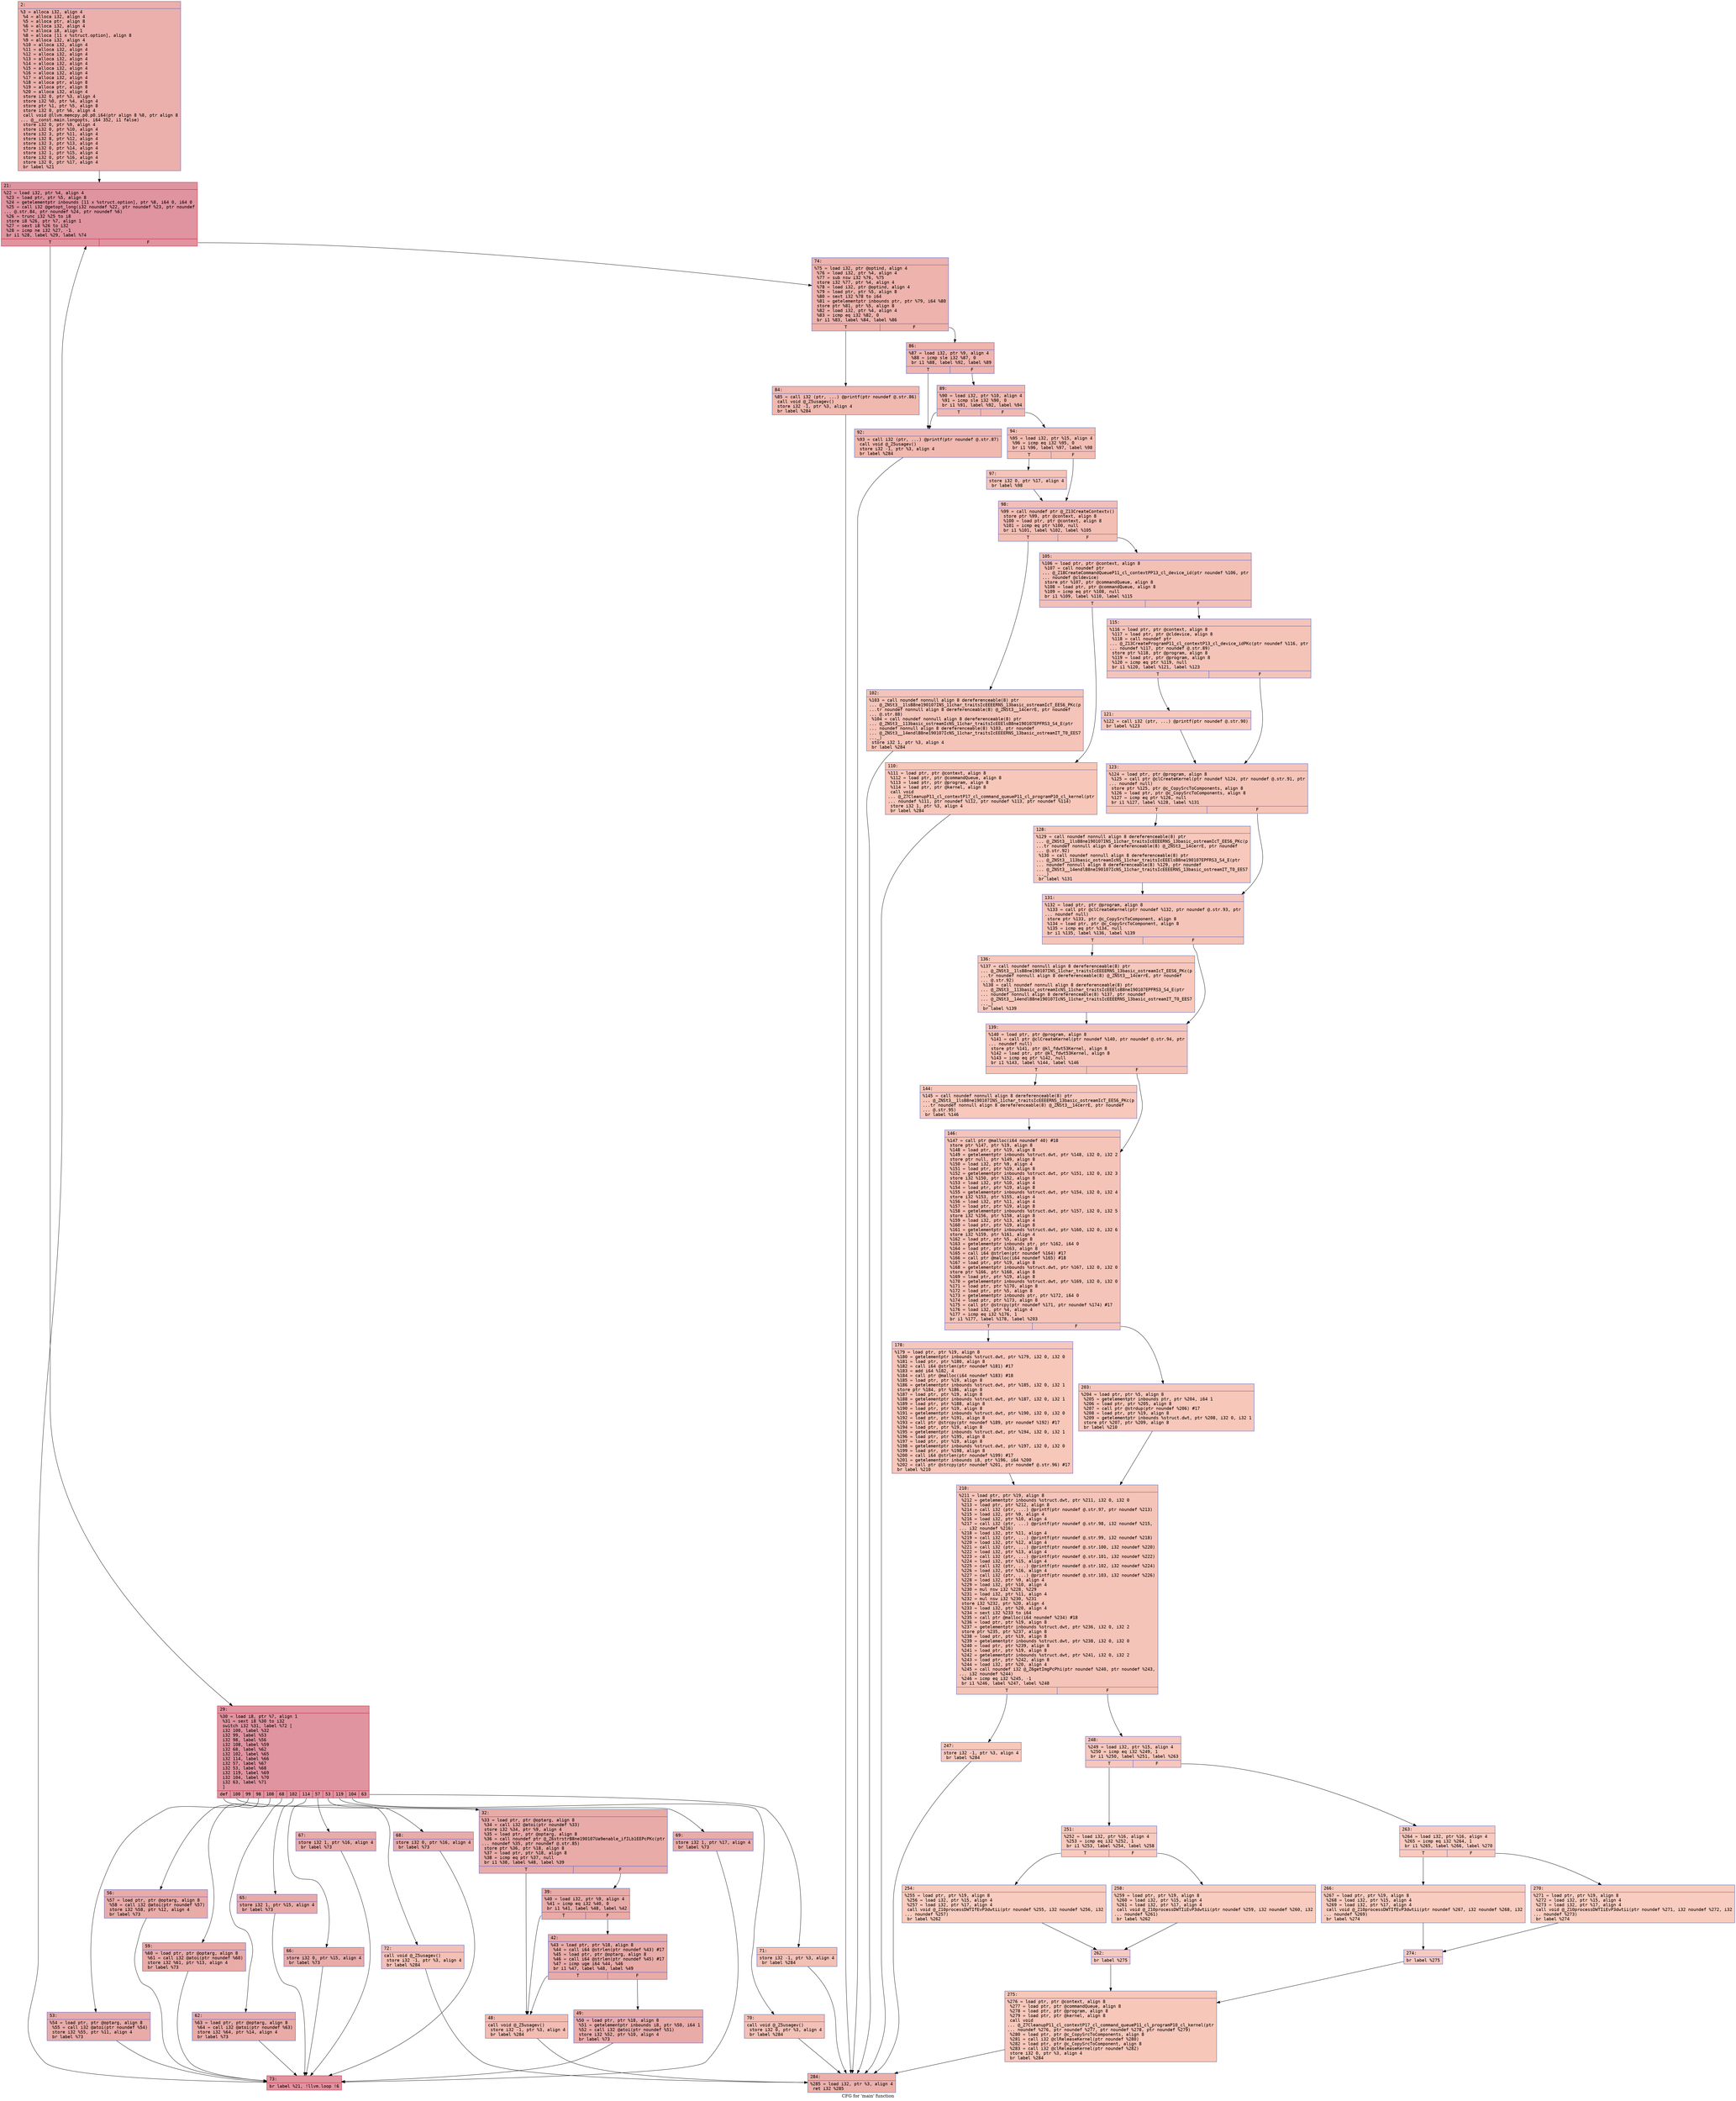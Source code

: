 digraph "CFG for 'main' function" {
	label="CFG for 'main' function";

	Node0x600000631900 [shape=record,color="#3d50c3ff", style=filled, fillcolor="#d24b4070" fontname="Courier",label="{2:\l|  %3 = alloca i32, align 4\l  %4 = alloca i32, align 4\l  %5 = alloca ptr, align 8\l  %6 = alloca i32, align 4\l  %7 = alloca i8, align 1\l  %8 = alloca [11 x %struct.option], align 8\l  %9 = alloca i32, align 4\l  %10 = alloca i32, align 4\l  %11 = alloca i32, align 4\l  %12 = alloca i32, align 4\l  %13 = alloca i32, align 4\l  %14 = alloca i32, align 4\l  %15 = alloca i32, align 4\l  %16 = alloca i32, align 4\l  %17 = alloca i32, align 4\l  %18 = alloca ptr, align 8\l  %19 = alloca ptr, align 8\l  %20 = alloca i32, align 4\l  store i32 0, ptr %3, align 4\l  store i32 %0, ptr %4, align 4\l  store ptr %1, ptr %5, align 8\l  store i32 0, ptr %6, align 4\l  call void @llvm.memcpy.p0.p0.i64(ptr align 8 %8, ptr align 8\l... @__const.main.longopts, i64 352, i1 false)\l  store i32 0, ptr %9, align 4\l  store i32 0, ptr %10, align 4\l  store i32 3, ptr %11, align 4\l  store i32 8, ptr %12, align 4\l  store i32 3, ptr %13, align 4\l  store i32 0, ptr %14, align 4\l  store i32 1, ptr %15, align 4\l  store i32 0, ptr %16, align 4\l  store i32 0, ptr %17, align 4\l  br label %21\l}"];
	Node0x600000631900 -> Node0x600000631a40[tooltip="2 -> 21\nProbability 100.00%" ];
	Node0x600000631a40 [shape=record,color="#b70d28ff", style=filled, fillcolor="#b70d2870" fontname="Courier",label="{21:\l|  %22 = load i32, ptr %4, align 4\l  %23 = load ptr, ptr %5, align 8\l  %24 = getelementptr inbounds [11 x %struct.option], ptr %8, i64 0, i64 0\l  %25 = call i32 @getopt_long(i32 noundef %22, ptr noundef %23, ptr noundef\l... @.str.84, ptr noundef %24, ptr noundef %6)\l  %26 = trunc i32 %25 to i8\l  store i8 %26, ptr %7, align 1\l  %27 = sext i8 %26 to i32\l  %28 = icmp ne i32 %27, -1\l  br i1 %28, label %29, label %74\l|{<s0>T|<s1>F}}"];
	Node0x600000631a40:s0 -> Node0x600000631a90[tooltip="21 -> 29\nProbability 96.88%" ];
	Node0x600000631a40:s1 -> Node0x600000632080[tooltip="21 -> 74\nProbability 3.12%" ];
	Node0x600000631a90 [shape=record,color="#b70d28ff", style=filled, fillcolor="#b70d2870" fontname="Courier",label="{29:\l|  %30 = load i8, ptr %7, align 1\l  %31 = sext i8 %30 to i32\l  switch i32 %31, label %72 [\l    i32 100, label %32\l    i32 99, label %53\l    i32 98, label %56\l    i32 108, label %59\l    i32 68, label %62\l    i32 102, label %65\l    i32 114, label %66\l    i32 57, label %67\l    i32 53, label %68\l    i32 119, label %69\l    i32 104, label %70\l    i32 63, label %71\l  ]\l|{<s0>def|<s1>100|<s2>99|<s3>98|<s4>108|<s5>68|<s6>102|<s7>114|<s8>57|<s9>53|<s10>119|<s11>104|<s12>63}}"];
	Node0x600000631a90:s0 -> Node0x600000631fe0[tooltip="29 -> 72\nProbability 0.32%" ];
	Node0x600000631a90:s1 -> Node0x600000631ae0[tooltip="29 -> 32\nProbability 9.90%" ];
	Node0x600000631a90:s2 -> Node0x600000631c70[tooltip="29 -> 53\nProbability 9.90%" ];
	Node0x600000631a90:s3 -> Node0x600000631cc0[tooltip="29 -> 56\nProbability 9.90%" ];
	Node0x600000631a90:s4 -> Node0x600000631d10[tooltip="29 -> 59\nProbability 9.90%" ];
	Node0x600000631a90:s5 -> Node0x600000631d60[tooltip="29 -> 62\nProbability 9.90%" ];
	Node0x600000631a90:s6 -> Node0x600000631db0[tooltip="29 -> 65\nProbability 9.90%" ];
	Node0x600000631a90:s7 -> Node0x600000631e00[tooltip="29 -> 66\nProbability 9.90%" ];
	Node0x600000631a90:s8 -> Node0x600000631e50[tooltip="29 -> 67\nProbability 9.90%" ];
	Node0x600000631a90:s9 -> Node0x600000631ea0[tooltip="29 -> 68\nProbability 9.90%" ];
	Node0x600000631a90:s10 -> Node0x600000631ef0[tooltip="29 -> 69\nProbability 9.90%" ];
	Node0x600000631a90:s11 -> Node0x600000631f40[tooltip="29 -> 70\nProbability 0.32%" ];
	Node0x600000631a90:s12 -> Node0x600000631f90[tooltip="29 -> 71\nProbability 0.32%" ];
	Node0x600000631ae0 [shape=record,color="#3d50c3ff", style=filled, fillcolor="#cc403a70" fontname="Courier",label="{32:\l|  %33 = load ptr, ptr @optarg, align 8\l  %34 = call i32 @atoi(ptr noundef %33)\l  store i32 %34, ptr %9, align 4\l  %35 = load ptr, ptr @optarg, align 8\l  %36 = call noundef ptr @_Z6strstrB8ne190107Ua9enable_ifILb1EEPcPKc(ptr\l... noundef %35, ptr noundef @.str.85)\l  store ptr %36, ptr %18, align 8\l  %37 = load ptr, ptr %18, align 8\l  %38 = icmp eq ptr %37, null\l  br i1 %38, label %48, label %39\l|{<s0>T|<s1>F}}"];
	Node0x600000631ae0:s0 -> Node0x600000631bd0[tooltip="32 -> 48\nProbability 3.12%" ];
	Node0x600000631ae0:s1 -> Node0x600000631b30[tooltip="32 -> 39\nProbability 96.88%" ];
	Node0x600000631b30 [shape=record,color="#3d50c3ff", style=filled, fillcolor="#cc403a70" fontname="Courier",label="{39:\l|  %40 = load i32, ptr %9, align 4\l  %41 = icmp eq i32 %40, 0\l  br i1 %41, label %48, label %42\l|{<s0>T|<s1>F}}"];
	Node0x600000631b30:s0 -> Node0x600000631bd0[tooltip="39 -> 48\nProbability 3.12%" ];
	Node0x600000631b30:s1 -> Node0x600000631b80[tooltip="39 -> 42\nProbability 96.88%" ];
	Node0x600000631b80 [shape=record,color="#3d50c3ff", style=filled, fillcolor="#cc403a70" fontname="Courier",label="{42:\l|  %43 = load ptr, ptr %18, align 8\l  %44 = call i64 @strlen(ptr noundef %43) #17\l  %45 = load ptr, ptr @optarg, align 8\l  %46 = call i64 @strlen(ptr noundef %45) #17\l  %47 = icmp uge i64 %44, %46\l  br i1 %47, label %48, label %49\l|{<s0>T|<s1>F}}"];
	Node0x600000631b80:s0 -> Node0x600000631bd0[tooltip="42 -> 48\nProbability 3.12%" ];
	Node0x600000631b80:s1 -> Node0x600000631c20[tooltip="42 -> 49\nProbability 96.88%" ];
	Node0x600000631bd0 [shape=record,color="#3d50c3ff", style=filled, fillcolor="#e1675170" fontname="Courier",label="{48:\l|  call void @_Z5usagev()\l  store i32 -1, ptr %3, align 4\l  br label %284\l}"];
	Node0x600000631bd0 -> Node0x600000632b20[tooltip="48 -> 284\nProbability 100.00%" ];
	Node0x600000631c20 [shape=record,color="#3d50c3ff", style=filled, fillcolor="#cc403a70" fontname="Courier",label="{49:\l|  %50 = load ptr, ptr %18, align 8\l  %51 = getelementptr inbounds i8, ptr %50, i64 1\l  %52 = call i32 @atoi(ptr noundef %51)\l  store i32 %52, ptr %10, align 4\l  br label %73\l}"];
	Node0x600000631c20 -> Node0x600000632030[tooltip="49 -> 73\nProbability 100.00%" ];
	Node0x600000631c70 [shape=record,color="#3d50c3ff", style=filled, fillcolor="#cc403a70" fontname="Courier",label="{53:\l|  %54 = load ptr, ptr @optarg, align 8\l  %55 = call i32 @atoi(ptr noundef %54)\l  store i32 %55, ptr %11, align 4\l  br label %73\l}"];
	Node0x600000631c70 -> Node0x600000632030[tooltip="53 -> 73\nProbability 100.00%" ];
	Node0x600000631cc0 [shape=record,color="#3d50c3ff", style=filled, fillcolor="#cc403a70" fontname="Courier",label="{56:\l|  %57 = load ptr, ptr @optarg, align 8\l  %58 = call i32 @atoi(ptr noundef %57)\l  store i32 %58, ptr %12, align 4\l  br label %73\l}"];
	Node0x600000631cc0 -> Node0x600000632030[tooltip="56 -> 73\nProbability 100.00%" ];
	Node0x600000631d10 [shape=record,color="#3d50c3ff", style=filled, fillcolor="#cc403a70" fontname="Courier",label="{59:\l|  %60 = load ptr, ptr @optarg, align 8\l  %61 = call i32 @atoi(ptr noundef %60)\l  store i32 %61, ptr %13, align 4\l  br label %73\l}"];
	Node0x600000631d10 -> Node0x600000632030[tooltip="59 -> 73\nProbability 100.00%" ];
	Node0x600000631d60 [shape=record,color="#3d50c3ff", style=filled, fillcolor="#cc403a70" fontname="Courier",label="{62:\l|  %63 = load ptr, ptr @optarg, align 8\l  %64 = call i32 @atoi(ptr noundef %63)\l  store i32 %64, ptr %14, align 4\l  br label %73\l}"];
	Node0x600000631d60 -> Node0x600000632030[tooltip="62 -> 73\nProbability 100.00%" ];
	Node0x600000631db0 [shape=record,color="#3d50c3ff", style=filled, fillcolor="#cc403a70" fontname="Courier",label="{65:\l|  store i32 1, ptr %15, align 4\l  br label %73\l}"];
	Node0x600000631db0 -> Node0x600000632030[tooltip="65 -> 73\nProbability 100.00%" ];
	Node0x600000631e00 [shape=record,color="#3d50c3ff", style=filled, fillcolor="#cc403a70" fontname="Courier",label="{66:\l|  store i32 0, ptr %15, align 4\l  br label %73\l}"];
	Node0x600000631e00 -> Node0x600000632030[tooltip="66 -> 73\nProbability 100.00%" ];
	Node0x600000631e50 [shape=record,color="#3d50c3ff", style=filled, fillcolor="#cc403a70" fontname="Courier",label="{67:\l|  store i32 1, ptr %16, align 4\l  br label %73\l}"];
	Node0x600000631e50 -> Node0x600000632030[tooltip="67 -> 73\nProbability 100.00%" ];
	Node0x600000631ea0 [shape=record,color="#3d50c3ff", style=filled, fillcolor="#cc403a70" fontname="Courier",label="{68:\l|  store i32 0, ptr %16, align 4\l  br label %73\l}"];
	Node0x600000631ea0 -> Node0x600000632030[tooltip="68 -> 73\nProbability 100.00%" ];
	Node0x600000631ef0 [shape=record,color="#3d50c3ff", style=filled, fillcolor="#cc403a70" fontname="Courier",label="{69:\l|  store i32 1, ptr %17, align 4\l  br label %73\l}"];
	Node0x600000631ef0 -> Node0x600000632030[tooltip="69 -> 73\nProbability 100.00%" ];
	Node0x600000631f40 [shape=record,color="#3d50c3ff", style=filled, fillcolor="#e5705870" fontname="Courier",label="{70:\l|  call void @_Z5usagev()\l  store i32 0, ptr %3, align 4\l  br label %284\l}"];
	Node0x600000631f40 -> Node0x600000632b20[tooltip="70 -> 284\nProbability 100.00%" ];
	Node0x600000631f90 [shape=record,color="#3d50c3ff", style=filled, fillcolor="#e5705870" fontname="Courier",label="{71:\l|  store i32 -1, ptr %3, align 4\l  br label %284\l}"];
	Node0x600000631f90 -> Node0x600000632b20[tooltip="71 -> 284\nProbability 100.00%" ];
	Node0x600000631fe0 [shape=record,color="#3d50c3ff", style=filled, fillcolor="#e5705870" fontname="Courier",label="{72:\l|  call void @_Z5usagev()\l  store i32 -1, ptr %3, align 4\l  br label %284\l}"];
	Node0x600000631fe0 -> Node0x600000632b20[tooltip="72 -> 284\nProbability 100.00%" ];
	Node0x600000632030 [shape=record,color="#b70d28ff", style=filled, fillcolor="#b70d2870" fontname="Courier",label="{73:\l|  br label %21, !llvm.loop !6\l}"];
	Node0x600000632030 -> Node0x600000631a40[tooltip="73 -> 21\nProbability 100.00%" ];
	Node0x600000632080 [shape=record,color="#3d50c3ff", style=filled, fillcolor="#d6524470" fontname="Courier",label="{74:\l|  %75 = load i32, ptr @optind, align 4\l  %76 = load i32, ptr %4, align 4\l  %77 = sub nsw i32 %76, %75\l  store i32 %77, ptr %4, align 4\l  %78 = load i32, ptr @optind, align 4\l  %79 = load ptr, ptr %5, align 8\l  %80 = sext i32 %78 to i64\l  %81 = getelementptr inbounds ptr, ptr %79, i64 %80\l  store ptr %81, ptr %5, align 8\l  %82 = load i32, ptr %4, align 4\l  %83 = icmp eq i32 %82, 0\l  br i1 %83, label %84, label %86\l|{<s0>T|<s1>F}}"];
	Node0x600000632080:s0 -> Node0x6000006320d0[tooltip="74 -> 84\nProbability 37.50%" ];
	Node0x600000632080:s1 -> Node0x600000632120[tooltip="74 -> 86\nProbability 62.50%" ];
	Node0x6000006320d0 [shape=record,color="#3d50c3ff", style=filled, fillcolor="#de614d70" fontname="Courier",label="{84:\l|  %85 = call i32 (ptr, ...) @printf(ptr noundef @.str.86)\l  call void @_Z5usagev()\l  store i32 -1, ptr %3, align 4\l  br label %284\l}"];
	Node0x6000006320d0 -> Node0x600000632b20[tooltip="84 -> 284\nProbability 100.00%" ];
	Node0x600000632120 [shape=record,color="#3d50c3ff", style=filled, fillcolor="#d8564670" fontname="Courier",label="{86:\l|  %87 = load i32, ptr %9, align 4\l  %88 = icmp sle i32 %87, 0\l  br i1 %88, label %92, label %89\l|{<s0>T|<s1>F}}"];
	Node0x600000632120:s0 -> Node0x6000006321c0[tooltip="86 -> 92\nProbability 50.00%" ];
	Node0x600000632120:s1 -> Node0x600000632170[tooltip="86 -> 89\nProbability 50.00%" ];
	Node0x600000632170 [shape=record,color="#3d50c3ff", style=filled, fillcolor="#de614d70" fontname="Courier",label="{89:\l|  %90 = load i32, ptr %10, align 4\l  %91 = icmp sle i32 %90, 0\l  br i1 %91, label %92, label %94\l|{<s0>T|<s1>F}}"];
	Node0x600000632170:s0 -> Node0x6000006321c0[tooltip="89 -> 92\nProbability 50.00%" ];
	Node0x600000632170:s1 -> Node0x600000632210[tooltip="89 -> 94\nProbability 50.00%" ];
	Node0x6000006321c0 [shape=record,color="#3d50c3ff", style=filled, fillcolor="#dc5d4a70" fontname="Courier",label="{92:\l|  %93 = call i32 (ptr, ...) @printf(ptr noundef @.str.87)\l  call void @_Z5usagev()\l  store i32 -1, ptr %3, align 4\l  br label %284\l}"];
	Node0x6000006321c0 -> Node0x600000632b20[tooltip="92 -> 284\nProbability 100.00%" ];
	Node0x600000632210 [shape=record,color="#3d50c3ff", style=filled, fillcolor="#e36c5570" fontname="Courier",label="{94:\l|  %95 = load i32, ptr %15, align 4\l  %96 = icmp eq i32 %95, 0\l  br i1 %96, label %97, label %98\l|{<s0>T|<s1>F}}"];
	Node0x600000632210:s0 -> Node0x600000632260[tooltip="94 -> 97\nProbability 37.50%" ];
	Node0x600000632210:s1 -> Node0x6000006322b0[tooltip="94 -> 98\nProbability 62.50%" ];
	Node0x600000632260 [shape=record,color="#3d50c3ff", style=filled, fillcolor="#e97a5f70" fontname="Courier",label="{97:\l|  store i32 0, ptr %17, align 4\l  br label %98\l}"];
	Node0x600000632260 -> Node0x6000006322b0[tooltip="97 -> 98\nProbability 100.00%" ];
	Node0x6000006322b0 [shape=record,color="#3d50c3ff", style=filled, fillcolor="#e36c5570" fontname="Courier",label="{98:\l|  %99 = call noundef ptr @_Z13CreateContextv()\l  store ptr %99, ptr @context, align 8\l  %100 = load ptr, ptr @context, align 8\l  %101 = icmp eq ptr %100, null\l  br i1 %101, label %102, label %105\l|{<s0>T|<s1>F}}"];
	Node0x6000006322b0:s0 -> Node0x600000632300[tooltip="98 -> 102\nProbability 37.50%" ];
	Node0x6000006322b0:s1 -> Node0x600000632350[tooltip="98 -> 105\nProbability 62.50%" ];
	Node0x600000632300 [shape=record,color="#3d50c3ff", style=filled, fillcolor="#e97a5f70" fontname="Courier",label="{102:\l|  %103 = call noundef nonnull align 8 dereferenceable(8) ptr\l... @_ZNSt3__1lsB8ne190107INS_11char_traitsIcEEEERNS_13basic_ostreamIcT_EES6_PKc(p\l...tr noundef nonnull align 8 dereferenceable(8) @_ZNSt3__14cerrE, ptr noundef\l... @.str.88)\l  %104 = call noundef nonnull align 8 dereferenceable(8) ptr\l... @_ZNSt3__113basic_ostreamIcNS_11char_traitsIcEEElsB8ne190107EPFRS3_S4_E(ptr\l... noundef nonnull align 8 dereferenceable(8) %103, ptr noundef\l... @_ZNSt3__14endlB8ne190107IcNS_11char_traitsIcEEEERNS_13basic_ostreamIT_T0_EES7\l..._)\l  store i32 1, ptr %3, align 4\l  br label %284\l}"];
	Node0x600000632300 -> Node0x600000632b20[tooltip="102 -> 284\nProbability 100.00%" ];
	Node0x600000632350 [shape=record,color="#3d50c3ff", style=filled, fillcolor="#e5705870" fontname="Courier",label="{105:\l|  %106 = load ptr, ptr @context, align 8\l  %107 = call noundef ptr\l... @_Z18CreateCommandQueueP11_cl_contextPP13_cl_device_id(ptr noundef %106, ptr\l... noundef @cldevice)\l  store ptr %107, ptr @commandQueue, align 8\l  %108 = load ptr, ptr @commandQueue, align 8\l  %109 = icmp eq ptr %108, null\l  br i1 %109, label %110, label %115\l|{<s0>T|<s1>F}}"];
	Node0x600000632350:s0 -> Node0x6000006323a0[tooltip="105 -> 110\nProbability 37.50%" ];
	Node0x600000632350:s1 -> Node0x6000006323f0[tooltip="105 -> 115\nProbability 62.50%" ];
	Node0x6000006323a0 [shape=record,color="#3d50c3ff", style=filled, fillcolor="#ec7f6370" fontname="Courier",label="{110:\l|  %111 = load ptr, ptr @context, align 8\l  %112 = load ptr, ptr @commandQueue, align 8\l  %113 = load ptr, ptr @program, align 8\l  %114 = load ptr, ptr @kernel, align 8\l  call void\l... @_Z7CleanupP11_cl_contextP17_cl_command_queueP11_cl_programP10_cl_kernel(ptr\l... noundef %111, ptr noundef %112, ptr noundef %113, ptr noundef %114)\l  store i32 1, ptr %3, align 4\l  br label %284\l}"];
	Node0x6000006323a0 -> Node0x600000632b20[tooltip="110 -> 284\nProbability 100.00%" ];
	Node0x6000006323f0 [shape=record,color="#3d50c3ff", style=filled, fillcolor="#e97a5f70" fontname="Courier",label="{115:\l|  %116 = load ptr, ptr @context, align 8\l  %117 = load ptr, ptr @cldevice, align 8\l  %118 = call noundef ptr\l... @_Z13CreateProgramP11_cl_contextP13_cl_device_idPKc(ptr noundef %116, ptr\l... noundef %117, ptr noundef @.str.89)\l  store ptr %118, ptr @program, align 8\l  %119 = load ptr, ptr @program, align 8\l  %120 = icmp eq ptr %119, null\l  br i1 %120, label %121, label %123\l|{<s0>T|<s1>F}}"];
	Node0x6000006323f0:s0 -> Node0x600000632440[tooltip="115 -> 121\nProbability 37.50%" ];
	Node0x6000006323f0:s1 -> Node0x600000632490[tooltip="115 -> 123\nProbability 62.50%" ];
	Node0x600000632440 [shape=record,color="#3d50c3ff", style=filled, fillcolor="#ed836670" fontname="Courier",label="{121:\l|  %122 = call i32 (ptr, ...) @printf(ptr noundef @.str.90)\l  br label %123\l}"];
	Node0x600000632440 -> Node0x600000632490[tooltip="121 -> 123\nProbability 100.00%" ];
	Node0x600000632490 [shape=record,color="#3d50c3ff", style=filled, fillcolor="#e97a5f70" fontname="Courier",label="{123:\l|  %124 = load ptr, ptr @program, align 8\l  %125 = call ptr @clCreateKernel(ptr noundef %124, ptr noundef @.str.91, ptr\l... noundef null)\l  store ptr %125, ptr @c_CopySrcToComponents, align 8\l  %126 = load ptr, ptr @c_CopySrcToComponents, align 8\l  %127 = icmp eq ptr %126, null\l  br i1 %127, label %128, label %131\l|{<s0>T|<s1>F}}"];
	Node0x600000632490:s0 -> Node0x6000006324e0[tooltip="123 -> 128\nProbability 37.50%" ];
	Node0x600000632490:s1 -> Node0x600000632530[tooltip="123 -> 131\nProbability 62.50%" ];
	Node0x6000006324e0 [shape=record,color="#3d50c3ff", style=filled, fillcolor="#ed836670" fontname="Courier",label="{128:\l|  %129 = call noundef nonnull align 8 dereferenceable(8) ptr\l... @_ZNSt3__1lsB8ne190107INS_11char_traitsIcEEEERNS_13basic_ostreamIcT_EES6_PKc(p\l...tr noundef nonnull align 8 dereferenceable(8) @_ZNSt3__14cerrE, ptr noundef\l... @.str.92)\l  %130 = call noundef nonnull align 8 dereferenceable(8) ptr\l... @_ZNSt3__113basic_ostreamIcNS_11char_traitsIcEEElsB8ne190107EPFRS3_S4_E(ptr\l... noundef nonnull align 8 dereferenceable(8) %129, ptr noundef\l... @_ZNSt3__14endlB8ne190107IcNS_11char_traitsIcEEEERNS_13basic_ostreamIT_T0_EES7\l..._)\l  br label %131\l}"];
	Node0x6000006324e0 -> Node0x600000632530[tooltip="128 -> 131\nProbability 100.00%" ];
	Node0x600000632530 [shape=record,color="#3d50c3ff", style=filled, fillcolor="#e97a5f70" fontname="Courier",label="{131:\l|  %132 = load ptr, ptr @program, align 8\l  %133 = call ptr @clCreateKernel(ptr noundef %132, ptr noundef @.str.93, ptr\l... noundef null)\l  store ptr %133, ptr @c_CopySrcToComponent, align 8\l  %134 = load ptr, ptr @c_CopySrcToComponent, align 8\l  %135 = icmp eq ptr %134, null\l  br i1 %135, label %136, label %139\l|{<s0>T|<s1>F}}"];
	Node0x600000632530:s0 -> Node0x600000632580[tooltip="131 -> 136\nProbability 37.50%" ];
	Node0x600000632530:s1 -> Node0x6000006325d0[tooltip="131 -> 139\nProbability 62.50%" ];
	Node0x600000632580 [shape=record,color="#3d50c3ff", style=filled, fillcolor="#ed836670" fontname="Courier",label="{136:\l|  %137 = call noundef nonnull align 8 dereferenceable(8) ptr\l... @_ZNSt3__1lsB8ne190107INS_11char_traitsIcEEEERNS_13basic_ostreamIcT_EES6_PKc(p\l...tr noundef nonnull align 8 dereferenceable(8) @_ZNSt3__14cerrE, ptr noundef\l... @.str.92)\l  %138 = call noundef nonnull align 8 dereferenceable(8) ptr\l... @_ZNSt3__113basic_ostreamIcNS_11char_traitsIcEEElsB8ne190107EPFRS3_S4_E(ptr\l... noundef nonnull align 8 dereferenceable(8) %137, ptr noundef\l... @_ZNSt3__14endlB8ne190107IcNS_11char_traitsIcEEEERNS_13basic_ostreamIT_T0_EES7\l..._)\l  br label %139\l}"];
	Node0x600000632580 -> Node0x6000006325d0[tooltip="136 -> 139\nProbability 100.00%" ];
	Node0x6000006325d0 [shape=record,color="#3d50c3ff", style=filled, fillcolor="#e97a5f70" fontname="Courier",label="{139:\l|  %140 = load ptr, ptr @program, align 8\l  %141 = call ptr @clCreateKernel(ptr noundef %140, ptr noundef @.str.94, ptr\l... noundef null)\l  store ptr %141, ptr @kl_fdwt53Kernel, align 8\l  %142 = load ptr, ptr @kl_fdwt53Kernel, align 8\l  %143 = icmp eq ptr %142, null\l  br i1 %143, label %144, label %146\l|{<s0>T|<s1>F}}"];
	Node0x6000006325d0:s0 -> Node0x600000632620[tooltip="139 -> 144\nProbability 37.50%" ];
	Node0x6000006325d0:s1 -> Node0x600000632670[tooltip="139 -> 146\nProbability 62.50%" ];
	Node0x600000632620 [shape=record,color="#3d50c3ff", style=filled, fillcolor="#ed836670" fontname="Courier",label="{144:\l|  %145 = call noundef nonnull align 8 dereferenceable(8) ptr\l... @_ZNSt3__1lsB8ne190107INS_11char_traitsIcEEEERNS_13basic_ostreamIcT_EES6_PKc(p\l...tr noundef nonnull align 8 dereferenceable(8) @_ZNSt3__14cerrE, ptr noundef\l... @.str.95)\l  br label %146\l}"];
	Node0x600000632620 -> Node0x600000632670[tooltip="144 -> 146\nProbability 100.00%" ];
	Node0x600000632670 [shape=record,color="#3d50c3ff", style=filled, fillcolor="#e97a5f70" fontname="Courier",label="{146:\l|  %147 = call ptr @malloc(i64 noundef 40) #18\l  store ptr %147, ptr %19, align 8\l  %148 = load ptr, ptr %19, align 8\l  %149 = getelementptr inbounds %struct.dwt, ptr %148, i32 0, i32 2\l  store ptr null, ptr %149, align 8\l  %150 = load i32, ptr %9, align 4\l  %151 = load ptr, ptr %19, align 8\l  %152 = getelementptr inbounds %struct.dwt, ptr %151, i32 0, i32 3\l  store i32 %150, ptr %152, align 8\l  %153 = load i32, ptr %10, align 4\l  %154 = load ptr, ptr %19, align 8\l  %155 = getelementptr inbounds %struct.dwt, ptr %154, i32 0, i32 4\l  store i32 %153, ptr %155, align 4\l  %156 = load i32, ptr %11, align 4\l  %157 = load ptr, ptr %19, align 8\l  %158 = getelementptr inbounds %struct.dwt, ptr %157, i32 0, i32 5\l  store i32 %156, ptr %158, align 8\l  %159 = load i32, ptr %13, align 4\l  %160 = load ptr, ptr %19, align 8\l  %161 = getelementptr inbounds %struct.dwt, ptr %160, i32 0, i32 6\l  store i32 %159, ptr %161, align 4\l  %162 = load ptr, ptr %5, align 8\l  %163 = getelementptr inbounds ptr, ptr %162, i64 0\l  %164 = load ptr, ptr %163, align 8\l  %165 = call i64 @strlen(ptr noundef %164) #17\l  %166 = call ptr @malloc(i64 noundef %165) #18\l  %167 = load ptr, ptr %19, align 8\l  %168 = getelementptr inbounds %struct.dwt, ptr %167, i32 0, i32 0\l  store ptr %166, ptr %168, align 8\l  %169 = load ptr, ptr %19, align 8\l  %170 = getelementptr inbounds %struct.dwt, ptr %169, i32 0, i32 0\l  %171 = load ptr, ptr %170, align 8\l  %172 = load ptr, ptr %5, align 8\l  %173 = getelementptr inbounds ptr, ptr %172, i64 0\l  %174 = load ptr, ptr %173, align 8\l  %175 = call ptr @strcpy(ptr noundef %171, ptr noundef %174) #17\l  %176 = load i32, ptr %4, align 4\l  %177 = icmp eq i32 %176, 1\l  br i1 %177, label %178, label %203\l|{<s0>T|<s1>F}}"];
	Node0x600000632670:s0 -> Node0x6000006326c0[tooltip="146 -> 178\nProbability 50.00%" ];
	Node0x600000632670:s1 -> Node0x600000632710[tooltip="146 -> 203\nProbability 50.00%" ];
	Node0x6000006326c0 [shape=record,color="#3d50c3ff", style=filled, fillcolor="#ec7f6370" fontname="Courier",label="{178:\l|  %179 = load ptr, ptr %19, align 8\l  %180 = getelementptr inbounds %struct.dwt, ptr %179, i32 0, i32 0\l  %181 = load ptr, ptr %180, align 8\l  %182 = call i64 @strlen(ptr noundef %181) #17\l  %183 = add i64 %182, 4\l  %184 = call ptr @malloc(i64 noundef %183) #18\l  %185 = load ptr, ptr %19, align 8\l  %186 = getelementptr inbounds %struct.dwt, ptr %185, i32 0, i32 1\l  store ptr %184, ptr %186, align 8\l  %187 = load ptr, ptr %19, align 8\l  %188 = getelementptr inbounds %struct.dwt, ptr %187, i32 0, i32 1\l  %189 = load ptr, ptr %188, align 8\l  %190 = load ptr, ptr %19, align 8\l  %191 = getelementptr inbounds %struct.dwt, ptr %190, i32 0, i32 0\l  %192 = load ptr, ptr %191, align 8\l  %193 = call ptr @strcpy(ptr noundef %189, ptr noundef %192) #17\l  %194 = load ptr, ptr %19, align 8\l  %195 = getelementptr inbounds %struct.dwt, ptr %194, i32 0, i32 1\l  %196 = load ptr, ptr %195, align 8\l  %197 = load ptr, ptr %19, align 8\l  %198 = getelementptr inbounds %struct.dwt, ptr %197, i32 0, i32 0\l  %199 = load ptr, ptr %198, align 8\l  %200 = call i64 @strlen(ptr noundef %199) #17\l  %201 = getelementptr inbounds i8, ptr %196, i64 %200\l  %202 = call ptr @strcpy(ptr noundef %201, ptr noundef @.str.96) #17\l  br label %210\l}"];
	Node0x6000006326c0 -> Node0x600000632760[tooltip="178 -> 210\nProbability 100.00%" ];
	Node0x600000632710 [shape=record,color="#3d50c3ff", style=filled, fillcolor="#ec7f6370" fontname="Courier",label="{203:\l|  %204 = load ptr, ptr %5, align 8\l  %205 = getelementptr inbounds ptr, ptr %204, i64 1\l  %206 = load ptr, ptr %205, align 8\l  %207 = call ptr @strdup(ptr noundef %206) #17\l  %208 = load ptr, ptr %19, align 8\l  %209 = getelementptr inbounds %struct.dwt, ptr %208, i32 0, i32 1\l  store ptr %207, ptr %209, align 8\l  br label %210\l}"];
	Node0x600000632710 -> Node0x600000632760[tooltip="203 -> 210\nProbability 100.00%" ];
	Node0x600000632760 [shape=record,color="#3d50c3ff", style=filled, fillcolor="#e97a5f70" fontname="Courier",label="{210:\l|  %211 = load ptr, ptr %19, align 8\l  %212 = getelementptr inbounds %struct.dwt, ptr %211, i32 0, i32 0\l  %213 = load ptr, ptr %212, align 8\l  %214 = call i32 (ptr, ...) @printf(ptr noundef @.str.97, ptr noundef %213)\l  %215 = load i32, ptr %9, align 4\l  %216 = load i32, ptr %10, align 4\l  %217 = call i32 (ptr, ...) @printf(ptr noundef @.str.98, i32 noundef %215,\l... i32 noundef %216)\l  %218 = load i32, ptr %11, align 4\l  %219 = call i32 (ptr, ...) @printf(ptr noundef @.str.99, i32 noundef %218)\l  %220 = load i32, ptr %12, align 4\l  %221 = call i32 (ptr, ...) @printf(ptr noundef @.str.100, i32 noundef %220)\l  %222 = load i32, ptr %13, align 4\l  %223 = call i32 (ptr, ...) @printf(ptr noundef @.str.101, i32 noundef %222)\l  %224 = load i32, ptr %15, align 4\l  %225 = call i32 (ptr, ...) @printf(ptr noundef @.str.102, i32 noundef %224)\l  %226 = load i32, ptr %16, align 4\l  %227 = call i32 (ptr, ...) @printf(ptr noundef @.str.103, i32 noundef %226)\l  %228 = load i32, ptr %9, align 4\l  %229 = load i32, ptr %10, align 4\l  %230 = mul nsw i32 %228, %229\l  %231 = load i32, ptr %11, align 4\l  %232 = mul nsw i32 %230, %231\l  store i32 %232, ptr %20, align 4\l  %233 = load i32, ptr %20, align 4\l  %234 = sext i32 %233 to i64\l  %235 = call ptr @malloc(i64 noundef %234) #18\l  %236 = load ptr, ptr %19, align 8\l  %237 = getelementptr inbounds %struct.dwt, ptr %236, i32 0, i32 2\l  store ptr %235, ptr %237, align 8\l  %238 = load ptr, ptr %19, align 8\l  %239 = getelementptr inbounds %struct.dwt, ptr %238, i32 0, i32 0\l  %240 = load ptr, ptr %239, align 8\l  %241 = load ptr, ptr %19, align 8\l  %242 = getelementptr inbounds %struct.dwt, ptr %241, i32 0, i32 2\l  %243 = load ptr, ptr %242, align 8\l  %244 = load i32, ptr %20, align 4\l  %245 = call noundef i32 @_Z6getImgPcPhi(ptr noundef %240, ptr noundef %243,\l... i32 noundef %244)\l  %246 = icmp eq i32 %245, -1\l  br i1 %246, label %247, label %248\l|{<s0>T|<s1>F}}"];
	Node0x600000632760:s0 -> Node0x6000006327b0[tooltip="210 -> 247\nProbability 37.50%" ];
	Node0x600000632760:s1 -> Node0x600000632800[tooltip="210 -> 248\nProbability 62.50%" ];
	Node0x6000006327b0 [shape=record,color="#3d50c3ff", style=filled, fillcolor="#ed836670" fontname="Courier",label="{247:\l|  store i32 -1, ptr %3, align 4\l  br label %284\l}"];
	Node0x6000006327b0 -> Node0x600000632b20[tooltip="247 -> 284\nProbability 100.00%" ];
	Node0x600000632800 [shape=record,color="#3d50c3ff", style=filled, fillcolor="#ec7f6370" fontname="Courier",label="{248:\l|  %249 = load i32, ptr %15, align 4\l  %250 = icmp eq i32 %249, 1\l  br i1 %250, label %251, label %263\l|{<s0>T|<s1>F}}"];
	Node0x600000632800:s0 -> Node0x600000632850[tooltip="248 -> 251\nProbability 50.00%" ];
	Node0x600000632800:s1 -> Node0x600000632990[tooltip="248 -> 263\nProbability 50.00%" ];
	Node0x600000632850 [shape=record,color="#3d50c3ff", style=filled, fillcolor="#ef886b70" fontname="Courier",label="{251:\l|  %252 = load i32, ptr %16, align 4\l  %253 = icmp eq i32 %252, 1\l  br i1 %253, label %254, label %258\l|{<s0>T|<s1>F}}"];
	Node0x600000632850:s0 -> Node0x6000006328a0[tooltip="251 -> 254\nProbability 50.00%" ];
	Node0x600000632850:s1 -> Node0x6000006328f0[tooltip="251 -> 258\nProbability 50.00%" ];
	Node0x6000006328a0 [shape=record,color="#3d50c3ff", style=filled, fillcolor="#f08b6e70" fontname="Courier",label="{254:\l|  %255 = load ptr, ptr %19, align 8\l  %256 = load i32, ptr %15, align 4\l  %257 = load i32, ptr %17, align 4\l  call void @_Z10processDWTIfEvP3dwtii(ptr noundef %255, i32 noundef %256, i32\l... noundef %257)\l  br label %262\l}"];
	Node0x6000006328a0 -> Node0x600000632940[tooltip="254 -> 262\nProbability 100.00%" ];
	Node0x6000006328f0 [shape=record,color="#3d50c3ff", style=filled, fillcolor="#f08b6e70" fontname="Courier",label="{258:\l|  %259 = load ptr, ptr %19, align 8\l  %260 = load i32, ptr %15, align 4\l  %261 = load i32, ptr %17, align 4\l  call void @_Z10processDWTIiEvP3dwtii(ptr noundef %259, i32 noundef %260, i32\l... noundef %261)\l  br label %262\l}"];
	Node0x6000006328f0 -> Node0x600000632940[tooltip="258 -> 262\nProbability 100.00%" ];
	Node0x600000632940 [shape=record,color="#3d50c3ff", style=filled, fillcolor="#ef886b70" fontname="Courier",label="{262:\l|  br label %275\l}"];
	Node0x600000632940 -> Node0x600000632ad0[tooltip="262 -> 275\nProbability 100.00%" ];
	Node0x600000632990 [shape=record,color="#3d50c3ff", style=filled, fillcolor="#ef886b70" fontname="Courier",label="{263:\l|  %264 = load i32, ptr %16, align 4\l  %265 = icmp eq i32 %264, 1\l  br i1 %265, label %266, label %270\l|{<s0>T|<s1>F}}"];
	Node0x600000632990:s0 -> Node0x6000006329e0[tooltip="263 -> 266\nProbability 50.00%" ];
	Node0x600000632990:s1 -> Node0x600000632a30[tooltip="263 -> 270\nProbability 50.00%" ];
	Node0x6000006329e0 [shape=record,color="#3d50c3ff", style=filled, fillcolor="#f08b6e70" fontname="Courier",label="{266:\l|  %267 = load ptr, ptr %19, align 8\l  %268 = load i32, ptr %15, align 4\l  %269 = load i32, ptr %17, align 4\l  call void @_Z10processDWTIfEvP3dwtii(ptr noundef %267, i32 noundef %268, i32\l... noundef %269)\l  br label %274\l}"];
	Node0x6000006329e0 -> Node0x600000632a80[tooltip="266 -> 274\nProbability 100.00%" ];
	Node0x600000632a30 [shape=record,color="#3d50c3ff", style=filled, fillcolor="#f08b6e70" fontname="Courier",label="{270:\l|  %271 = load ptr, ptr %19, align 8\l  %272 = load i32, ptr %15, align 4\l  %273 = load i32, ptr %17, align 4\l  call void @_Z10processDWTIiEvP3dwtii(ptr noundef %271, i32 noundef %272, i32\l... noundef %273)\l  br label %274\l}"];
	Node0x600000632a30 -> Node0x600000632a80[tooltip="270 -> 274\nProbability 100.00%" ];
	Node0x600000632a80 [shape=record,color="#3d50c3ff", style=filled, fillcolor="#ef886b70" fontname="Courier",label="{274:\l|  br label %275\l}"];
	Node0x600000632a80 -> Node0x600000632ad0[tooltip="274 -> 275\nProbability 100.00%" ];
	Node0x600000632ad0 [shape=record,color="#3d50c3ff", style=filled, fillcolor="#ec7f6370" fontname="Courier",label="{275:\l|  %276 = load ptr, ptr @context, align 8\l  %277 = load ptr, ptr @commandQueue, align 8\l  %278 = load ptr, ptr @program, align 8\l  %279 = load ptr, ptr @kernel, align 8\l  call void\l... @_Z7CleanupP11_cl_contextP17_cl_command_queueP11_cl_programP10_cl_kernel(ptr\l... noundef %276, ptr noundef %277, ptr noundef %278, ptr noundef %279)\l  %280 = load ptr, ptr @c_CopySrcToComponents, align 8\l  %281 = call i32 @clReleaseKernel(ptr noundef %280)\l  %282 = load ptr, ptr @c_CopySrcToComponent, align 8\l  %283 = call i32 @clReleaseKernel(ptr noundef %282)\l  store i32 0, ptr %3, align 4\l  br label %284\l}"];
	Node0x600000632ad0 -> Node0x600000632b20[tooltip="275 -> 284\nProbability 100.00%" ];
	Node0x600000632b20 [shape=record,color="#3d50c3ff", style=filled, fillcolor="#d24b4070" fontname="Courier",label="{284:\l|  %285 = load i32, ptr %3, align 4\l  ret i32 %285\l}"];
}
